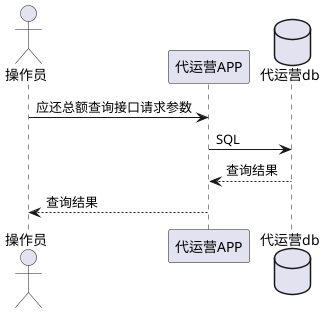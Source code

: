 @startuml
/' 声明：participant 参与者；actor 角色；database 数据库；其他参考百度 '/
actor 操作员
database 代运营db
participant 代运营APP

/' 排序：order '/
participant 操作员 order 1
participant 代运营APP order 2
participant 代运营db order 3

/' 流程 '/
操作员 -> 代运营APP: 应还总额查询接口请求参数
代运营APP -> 代运营db: SQL
代运营db --> 代运营APP: 查询结果
代运营APP--> 操作员:查询结果

@enduml